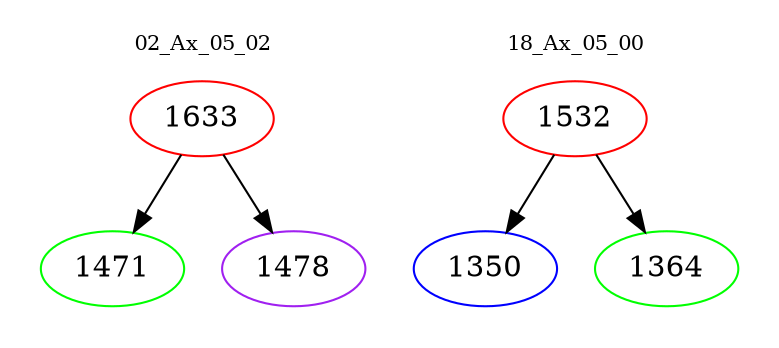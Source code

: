 digraph{
subgraph cluster_0 {
color = white
label = "02_Ax_05_02";
fontsize=10;
T0_1633 [label="1633", color="red"]
T0_1633 -> T0_1471 [color="black"]
T0_1471 [label="1471", color="green"]
T0_1633 -> T0_1478 [color="black"]
T0_1478 [label="1478", color="purple"]
}
subgraph cluster_1 {
color = white
label = "18_Ax_05_00";
fontsize=10;
T1_1532 [label="1532", color="red"]
T1_1532 -> T1_1350 [color="black"]
T1_1350 [label="1350", color="blue"]
T1_1532 -> T1_1364 [color="black"]
T1_1364 [label="1364", color="green"]
}
}

